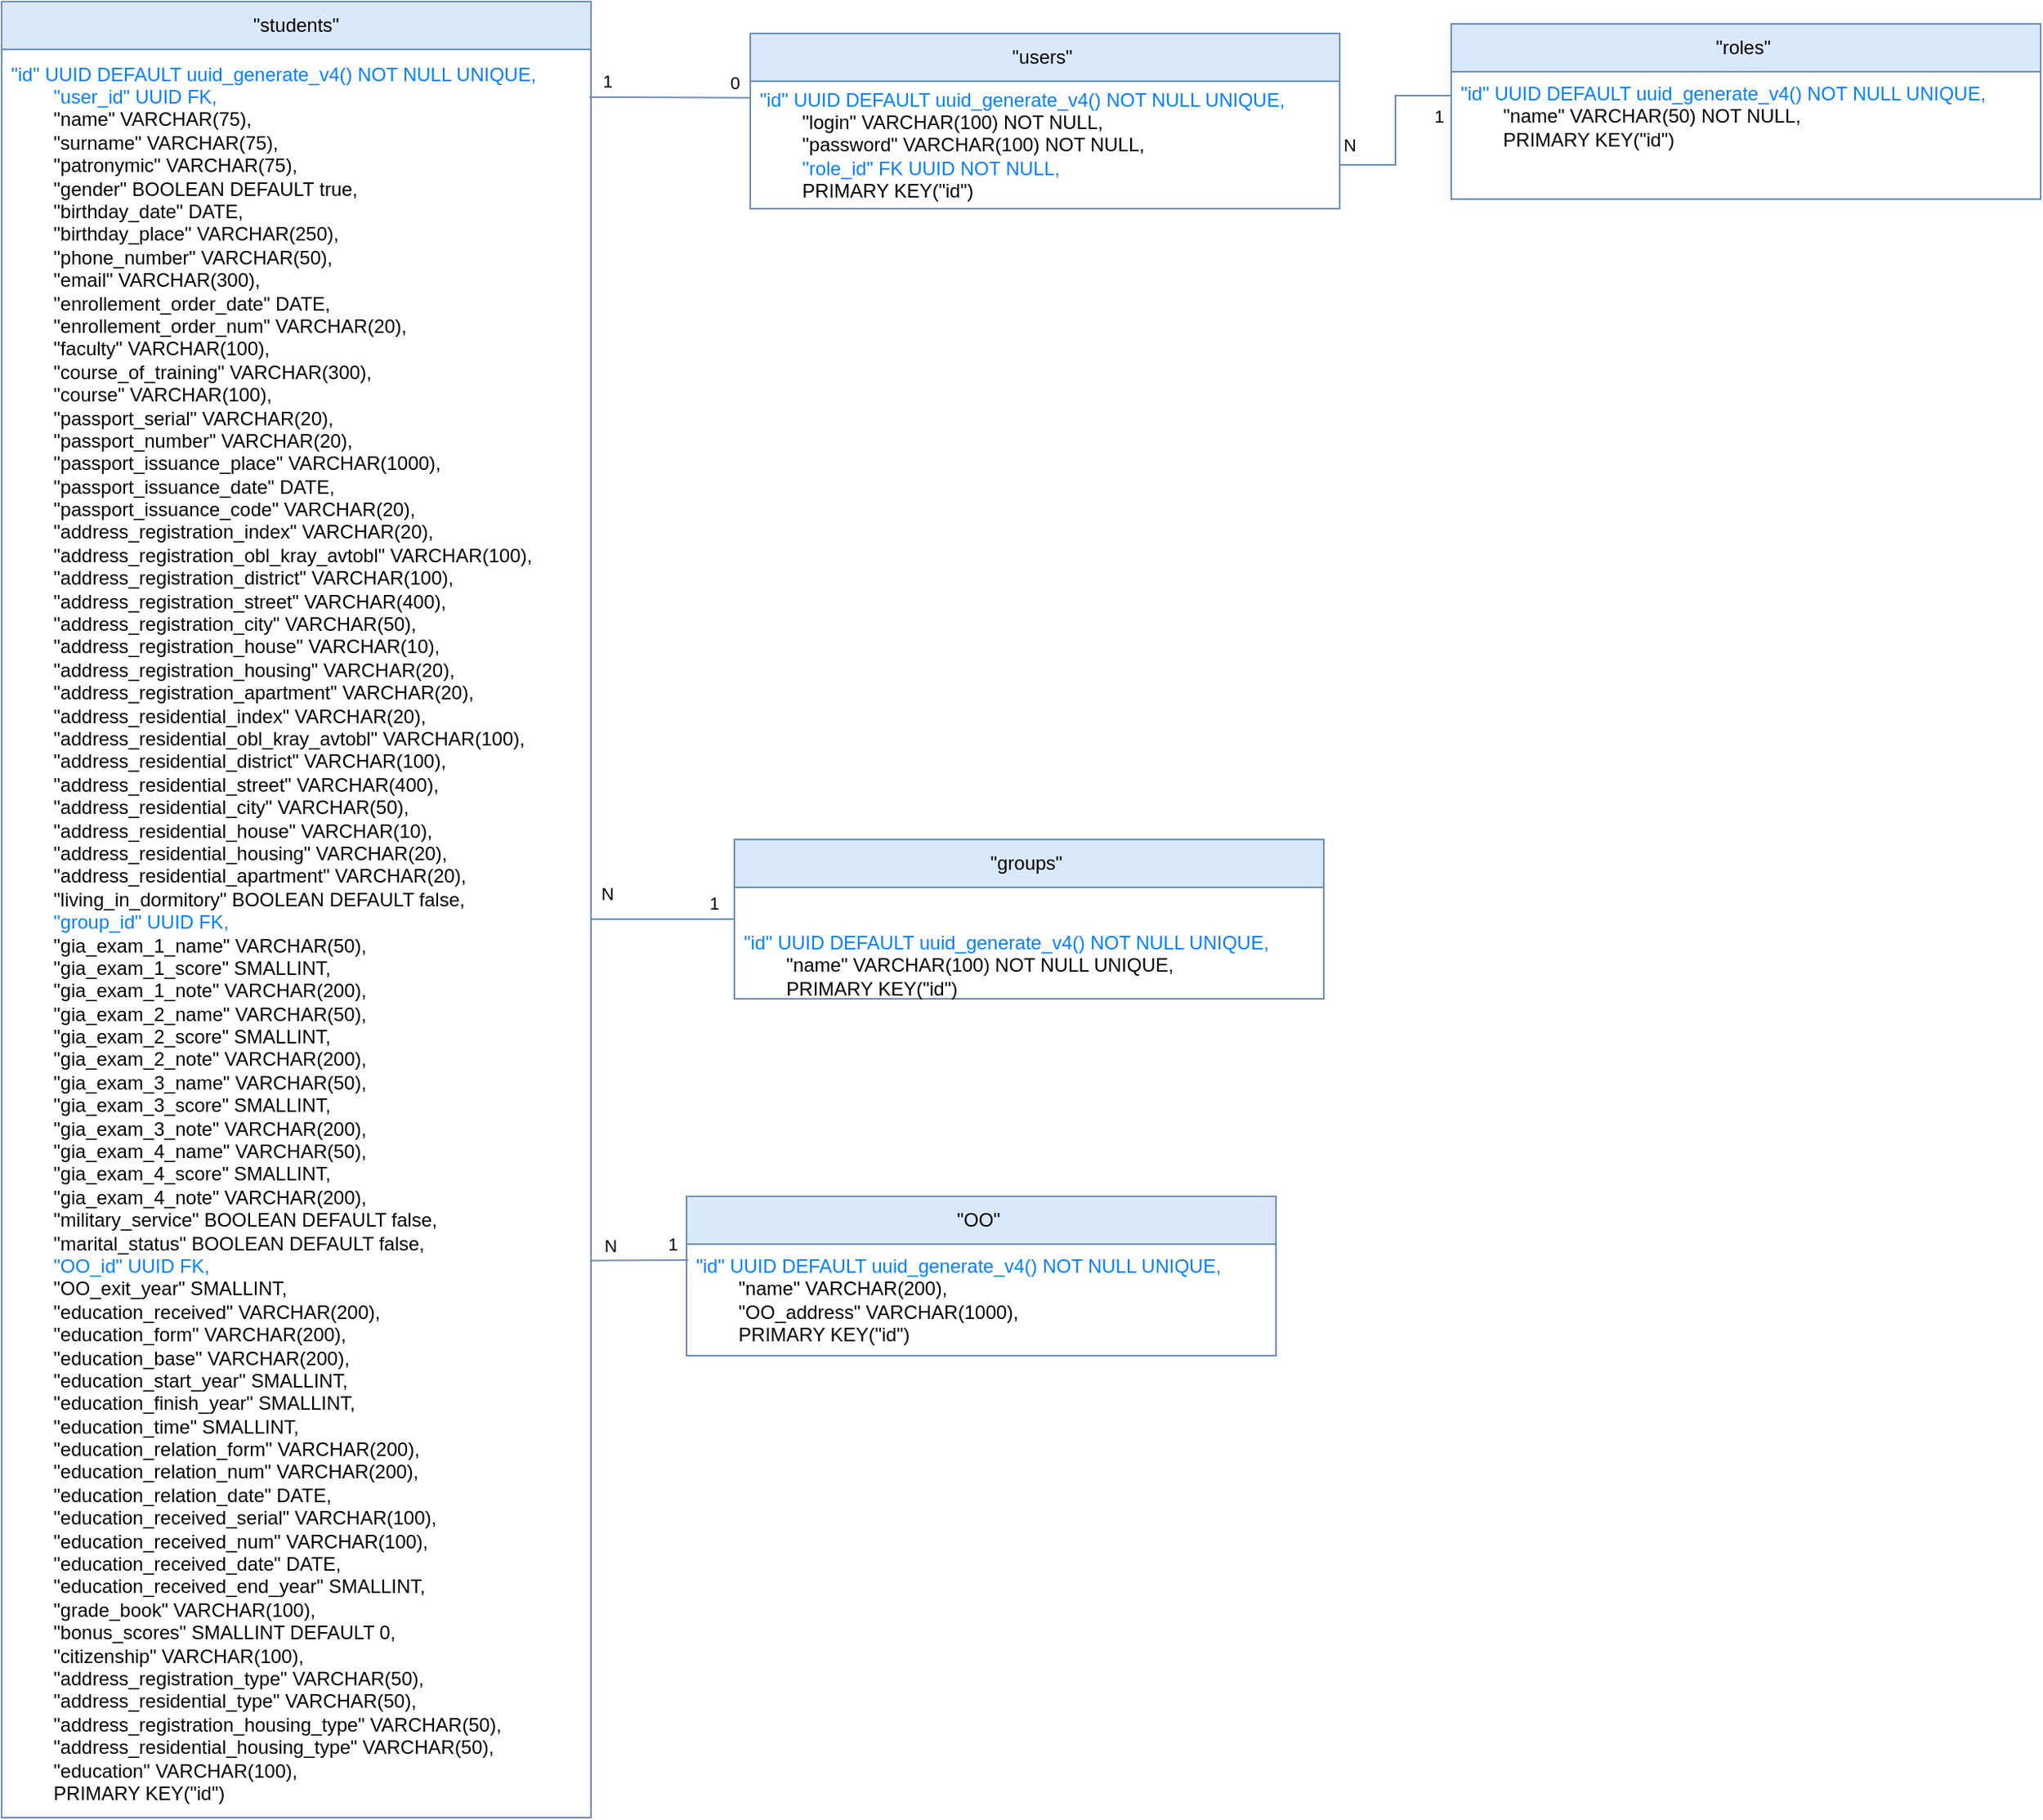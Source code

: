 <mxfile version="26.1.3">
  <diagram name="Страница — 1" id="QWXz0JCCiYhHesBaSHfz">
    <mxGraphModel dx="1797" dy="999" grid="1" gridSize="10" guides="1" tooltips="1" connect="1" arrows="1" fold="1" page="1" pageScale="1" pageWidth="827" pageHeight="1169" math="0" shadow="0">
      <root>
        <mxCell id="0" />
        <mxCell id="1" parent="0" />
        <mxCell id="ZzuabI4asdxspsGsZata-1" value="&lt;div&gt;&lt;span style=&quot;background-color: transparent; color: light-dark(rgb(0, 0, 0), rgb(255, 255, 255));&quot;&gt;&quot;students&quot;&lt;/span&gt;&lt;/div&gt;" style="swimlane;fontStyle=0;childLayout=stackLayout;horizontal=1;startSize=30;horizontalStack=0;resizeParent=1;resizeParentMax=0;resizeLast=0;collapsible=1;marginBottom=0;whiteSpace=wrap;html=1;fillColor=#dae8fc;strokeColor=#6c8ebf;" vertex="1" parent="1">
          <mxGeometry x="70" y="60" width="370" height="1140" as="geometry">
            <mxRectangle x="70" y="60" width="90" height="30" as="alternateBounds" />
          </mxGeometry>
        </mxCell>
        <mxCell id="ZzuabI4asdxspsGsZata-2" value="&lt;div&gt;&lt;font style=&quot;color: rgb(0, 127, 255);&quot;&gt;&quot;id&quot; UUID DEFAULT uuid_generate_v4() NOT NULL UNIQUE,&lt;/font&gt;&lt;/div&gt;&lt;div&gt;&lt;span style=&quot;white-space: normal;&quot;&gt;&lt;font style=&quot;color: rgb(0, 127, 255);&quot;&gt;&lt;span style=&quot;white-space:pre&quot;&gt;&#x9;&lt;/span&gt;&quot;user_id&quot; UUID&lt;/font&gt;&lt;/span&gt;&lt;span style=&quot;color: rgb(0, 127, 255); background-color: transparent;&quot;&gt;&amp;nbsp;&lt;/span&gt;&lt;span style=&quot;color: rgb(0, 127, 255); background-color: transparent;&quot;&gt;FK&lt;/span&gt;&lt;span style=&quot;color: light-dark(rgb(0, 127, 255), rgb(49, 158, 255)); background-color: transparent;&quot;&gt;,&lt;/span&gt;&lt;/div&gt;&lt;div&gt;&lt;span style=&quot;white-space: normal;&quot;&gt;&lt;span style=&quot;white-space:pre&quot;&gt;&#x9;&lt;/span&gt;&quot;name&quot; VARCHAR(75),&lt;/span&gt;&lt;/div&gt;&lt;div&gt;&lt;span style=&quot;white-space: normal;&quot;&gt;&lt;span style=&quot;white-space:pre&quot;&gt;&#x9;&lt;/span&gt;&quot;surname&quot; VARCHAR(75),&lt;/span&gt;&lt;/div&gt;&lt;div&gt;&lt;span style=&quot;white-space: normal;&quot;&gt;&lt;span style=&quot;white-space:pre&quot;&gt;&#x9;&lt;/span&gt;&quot;patronymic&quot; VARCHAR(75),&lt;/span&gt;&lt;/div&gt;&lt;div&gt;&lt;span style=&quot;white-space: normal;&quot;&gt;&lt;span style=&quot;white-space:pre&quot;&gt;&#x9;&lt;/span&gt;&quot;gender&quot; BOOLEAN DEFAULT true,&lt;/span&gt;&lt;/div&gt;&lt;div&gt;&lt;span style=&quot;white-space: normal;&quot;&gt;&lt;span style=&quot;white-space:pre&quot;&gt;&#x9;&lt;/span&gt;&quot;birthday_date&quot; DATE,&lt;/span&gt;&lt;/div&gt;&lt;div&gt;&lt;span style=&quot;white-space: normal;&quot;&gt;&lt;span style=&quot;white-space:pre&quot;&gt;&#x9;&lt;/span&gt;&quot;birthday_place&quot; VARCHAR(250),&lt;/span&gt;&lt;/div&gt;&lt;div&gt;&lt;span style=&quot;white-space: normal;&quot;&gt;&lt;span style=&quot;white-space:pre&quot;&gt;&#x9;&lt;/span&gt;&quot;phone_number&quot; VARCHAR(50),&lt;/span&gt;&lt;/div&gt;&lt;div&gt;&lt;span style=&quot;white-space: normal;&quot;&gt;&lt;span style=&quot;white-space:pre&quot;&gt;&#x9;&lt;/span&gt;&quot;email&quot; VARCHAR(300),&lt;/span&gt;&lt;/div&gt;&lt;div&gt;&lt;span style=&quot;white-space: normal;&quot;&gt;&lt;span style=&quot;white-space:pre&quot;&gt;&#x9;&lt;/span&gt;&quot;enrollement_order_date&quot; DATE,&lt;/span&gt;&lt;/div&gt;&lt;div&gt;&lt;span style=&quot;white-space: normal;&quot;&gt;&lt;span style=&quot;white-space:pre&quot;&gt;&#x9;&lt;/span&gt;&quot;enrollement_order_num&quot; VARCHAR(20),&lt;/span&gt;&lt;/div&gt;&lt;div&gt;&lt;span style=&quot;white-space: normal;&quot;&gt;&lt;span style=&quot;white-space:pre&quot;&gt;&#x9;&lt;/span&gt;&quot;faculty&quot; VARCHAR(100),&lt;/span&gt;&lt;/div&gt;&lt;div&gt;&lt;span style=&quot;white-space: normal;&quot;&gt;&lt;span style=&quot;white-space:pre&quot;&gt;&#x9;&lt;/span&gt;&quot;course_of_training&quot; VARCHAR(300),&lt;/span&gt;&lt;/div&gt;&lt;div&gt;&lt;span style=&quot;white-space: normal;&quot;&gt;&lt;span style=&quot;white-space:pre&quot;&gt;&#x9;&lt;/span&gt;&quot;course&quot; VARCHAR(100),&lt;/span&gt;&lt;/div&gt;&lt;div&gt;&lt;span style=&quot;white-space: normal;&quot;&gt;&lt;span style=&quot;white-space:pre&quot;&gt;&#x9;&lt;/span&gt;&quot;passport_serial&quot; VARCHAR(20),&lt;/span&gt;&lt;/div&gt;&lt;div&gt;&lt;span style=&quot;white-space: normal;&quot;&gt;&lt;span style=&quot;white-space:pre&quot;&gt;&#x9;&lt;/span&gt;&quot;passport_number&quot; VARCHAR(20),&lt;/span&gt;&lt;/div&gt;&lt;div&gt;&lt;span style=&quot;white-space: normal;&quot;&gt;&lt;span style=&quot;white-space:pre&quot;&gt;&#x9;&lt;/span&gt;&quot;passport_issuance_place&quot; VARCHAR(1000),&lt;/span&gt;&lt;/div&gt;&lt;div&gt;&lt;span style=&quot;white-space: normal;&quot;&gt;&lt;span style=&quot;white-space:pre&quot;&gt;&#x9;&lt;/span&gt;&quot;passport_issuance_date&quot; DATE,&lt;/span&gt;&lt;/div&gt;&lt;div&gt;&lt;span style=&quot;white-space: normal;&quot;&gt;&lt;span style=&quot;white-space:pre&quot;&gt;&#x9;&lt;/span&gt;&quot;passport_issuance_code&quot; VARCHAR(20),&lt;/span&gt;&lt;/div&gt;&lt;div&gt;&lt;span style=&quot;white-space: normal;&quot;&gt;&lt;span style=&quot;white-space:pre&quot;&gt;&#x9;&lt;/span&gt;&quot;address_registration_index&quot; VARCHAR(20),&lt;/span&gt;&lt;/div&gt;&lt;div&gt;&lt;span style=&quot;white-space: normal;&quot;&gt;&lt;span style=&quot;white-space:pre&quot;&gt;&#x9;&lt;/span&gt;&quot;address_registration_obl_kray_avtobl&quot; VARCHAR(100),&lt;/span&gt;&lt;/div&gt;&lt;div&gt;&lt;span style=&quot;white-space: normal;&quot;&gt;&lt;span style=&quot;white-space:pre&quot;&gt;&#x9;&lt;/span&gt;&quot;address_registration_district&quot; VARCHAR(100),&lt;/span&gt;&lt;/div&gt;&lt;div&gt;&lt;span style=&quot;white-space: normal;&quot;&gt;&lt;span style=&quot;white-space:pre&quot;&gt;&#x9;&lt;/span&gt;&quot;address_registration_street&quot; VARCHAR(400),&lt;/span&gt;&lt;/div&gt;&lt;div&gt;&lt;span style=&quot;white-space: normal;&quot;&gt;&lt;span style=&quot;white-space:pre&quot;&gt;&#x9;&lt;/span&gt;&quot;address_registration_city&quot; VARCHAR(50),&lt;/span&gt;&lt;/div&gt;&lt;div&gt;&lt;span style=&quot;white-space: normal;&quot;&gt;&lt;span style=&quot;white-space:pre&quot;&gt;&#x9;&lt;/span&gt;&quot;address_registration_house&quot; VARCHAR(10),&lt;/span&gt;&lt;/div&gt;&lt;div&gt;&lt;span style=&quot;white-space: normal;&quot;&gt;&lt;span style=&quot;white-space:pre&quot;&gt;&#x9;&lt;/span&gt;&quot;address_registration_housing&quot; VARCHAR(20),&lt;/span&gt;&lt;/div&gt;&lt;div&gt;&lt;span style=&quot;white-space: normal;&quot;&gt;&lt;span style=&quot;white-space:pre&quot;&gt;&#x9;&lt;/span&gt;&quot;address_registration_apartment&quot; VARCHAR(20),&lt;/span&gt;&lt;/div&gt;&lt;div&gt;&lt;span style=&quot;white-space: normal;&quot;&gt;&lt;span style=&quot;white-space:pre&quot;&gt;&#x9;&lt;/span&gt;&quot;address_residential_index&quot; VARCHAR(20),&lt;/span&gt;&lt;/div&gt;&lt;div&gt;&lt;span style=&quot;white-space: normal;&quot;&gt;&lt;span style=&quot;white-space:pre&quot;&gt;&#x9;&lt;/span&gt;&quot;address_residential_obl_kray_avtobl&quot; VARCHAR(100),&lt;/span&gt;&lt;/div&gt;&lt;div&gt;&lt;span style=&quot;white-space: normal;&quot;&gt;&lt;span style=&quot;white-space:pre&quot;&gt;&#x9;&lt;/span&gt;&quot;address_residential_district&quot; VARCHAR(100),&lt;/span&gt;&lt;/div&gt;&lt;div&gt;&lt;span style=&quot;white-space: normal;&quot;&gt;&lt;span style=&quot;white-space:pre&quot;&gt;&#x9;&lt;/span&gt;&quot;address_residential_street&quot; VARCHAR(400),&lt;/span&gt;&lt;/div&gt;&lt;div&gt;&lt;span style=&quot;white-space: normal;&quot;&gt;&lt;span style=&quot;white-space:pre&quot;&gt;&#x9;&lt;/span&gt;&quot;address_residential_city&quot; VARCHAR(50),&lt;/span&gt;&lt;/div&gt;&lt;div&gt;&lt;span style=&quot;white-space: normal;&quot;&gt;&lt;span style=&quot;white-space:pre&quot;&gt;&#x9;&lt;/span&gt;&quot;address_residential_house&quot; VARCHAR(10),&lt;/span&gt;&lt;/div&gt;&lt;div&gt;&lt;span style=&quot;white-space: normal;&quot;&gt;&lt;span style=&quot;white-space:pre&quot;&gt;&#x9;&lt;/span&gt;&quot;address_residential_housing&quot; VARCHAR(20),&lt;/span&gt;&lt;/div&gt;&lt;div&gt;&lt;span style=&quot;white-space: normal;&quot;&gt;&lt;span style=&quot;white-space:pre&quot;&gt;&#x9;&lt;/span&gt;&quot;address_residential_apartment&quot; VARCHAR(20),&lt;/span&gt;&lt;/div&gt;&lt;div&gt;&lt;span style=&quot;white-space: normal;&quot;&gt;&lt;span style=&quot;white-space:pre&quot;&gt;&#x9;&lt;/span&gt;&quot;living_in_dormitory&quot; BOOLEAN DEFAULT false,&lt;/span&gt;&lt;/div&gt;&lt;div&gt;&lt;span style=&quot;white-space: normal;&quot;&gt;&lt;font style=&quot;color: rgb(0, 127, 255);&quot;&gt;&lt;span style=&quot;white-space:pre&quot;&gt;&#x9;&lt;/span&gt;&quot;group_id&quot; UUID FK,&lt;/font&gt;&lt;/span&gt;&lt;/div&gt;&lt;div&gt;&lt;span style=&quot;white-space: normal;&quot;&gt;&lt;span style=&quot;white-space:pre&quot;&gt;&#x9;&lt;/span&gt;&quot;gia_exam_1_name&quot; VARCHAR(50),&lt;/span&gt;&lt;/div&gt;&lt;div&gt;&lt;span style=&quot;white-space: normal;&quot;&gt;&lt;span style=&quot;white-space:pre&quot;&gt;&#x9;&lt;/span&gt;&quot;gia_exam_1_score&quot; SMALLINT,&lt;/span&gt;&lt;/div&gt;&lt;div&gt;&lt;span style=&quot;white-space: normal;&quot;&gt;&lt;span style=&quot;white-space:pre&quot;&gt;&#x9;&lt;/span&gt;&quot;gia_exam_1_note&quot; VARCHAR(200),&lt;/span&gt;&lt;/div&gt;&lt;div&gt;&lt;span style=&quot;white-space: normal;&quot;&gt;&lt;span style=&quot;white-space:pre&quot;&gt;&#x9;&lt;/span&gt;&quot;gia_exam_2_name&quot; VARCHAR(50),&lt;/span&gt;&lt;/div&gt;&lt;div&gt;&lt;span style=&quot;white-space: normal;&quot;&gt;&lt;span style=&quot;white-space:pre&quot;&gt;&#x9;&lt;/span&gt;&quot;gia_exam_2_score&quot; SMALLINT,&lt;/span&gt;&lt;/div&gt;&lt;div&gt;&lt;span style=&quot;white-space: normal;&quot;&gt;&lt;span style=&quot;white-space:pre&quot;&gt;&#x9;&lt;/span&gt;&quot;gia_exam_2_note&quot; VARCHAR(200),&lt;/span&gt;&lt;/div&gt;&lt;div&gt;&lt;span style=&quot;white-space: normal;&quot;&gt;&lt;span style=&quot;white-space:pre&quot;&gt;&#x9;&lt;/span&gt;&quot;gia_exam_3_name&quot; VARCHAR(50),&lt;/span&gt;&lt;/div&gt;&lt;div&gt;&lt;span style=&quot;white-space: normal;&quot;&gt;&lt;span style=&quot;white-space:pre&quot;&gt;&#x9;&lt;/span&gt;&quot;gia_exam_3_score&quot; SMALLINT,&lt;/span&gt;&lt;/div&gt;&lt;div&gt;&lt;span style=&quot;white-space: normal;&quot;&gt;&lt;span style=&quot;white-space:pre&quot;&gt;&#x9;&lt;/span&gt;&quot;gia_exam_3_note&quot; VARCHAR(200),&lt;/span&gt;&lt;/div&gt;&lt;div&gt;&lt;span style=&quot;white-space: normal;&quot;&gt;&lt;span style=&quot;white-space:pre&quot;&gt;&#x9;&lt;/span&gt;&quot;gia_exam_4_name&quot; VARCHAR(50),&lt;/span&gt;&lt;/div&gt;&lt;div&gt;&lt;span style=&quot;white-space: normal;&quot;&gt;&lt;span style=&quot;white-space:pre&quot;&gt;&#x9;&lt;/span&gt;&quot;gia_exam_4_score&quot; SMALLINT,&lt;/span&gt;&lt;/div&gt;&lt;div&gt;&lt;span style=&quot;white-space: normal;&quot;&gt;&lt;span style=&quot;white-space:pre&quot;&gt;&#x9;&lt;/span&gt;&quot;gia_exam_4_note&quot; VARCHAR(200),&lt;/span&gt;&lt;/div&gt;&lt;div&gt;&lt;span style=&quot;white-space: normal;&quot;&gt;&lt;span style=&quot;white-space:pre&quot;&gt;&#x9;&lt;/span&gt;&quot;military_service&quot; BOOLEAN DEFAULT false,&lt;/span&gt;&lt;/div&gt;&lt;div&gt;&lt;span style=&quot;white-space: normal;&quot;&gt;&lt;span style=&quot;white-space:pre&quot;&gt;&#x9;&lt;/span&gt;&quot;marital_status&quot; BOOLEAN DEFAULT false,&lt;/span&gt;&lt;/div&gt;&lt;div&gt;&lt;span style=&quot;white-space: normal;&quot;&gt;&lt;font style=&quot;color: rgb(0, 127, 255);&quot;&gt;&lt;span style=&quot;white-space:pre&quot;&gt;&#x9;&lt;/span&gt;&quot;OO_id&quot; UUID&lt;/font&gt;&lt;/span&gt;&lt;span style=&quot;color: rgb(0, 127, 255); background-color: transparent;&quot;&gt;&amp;nbsp;&lt;/span&gt;&lt;span style=&quot;color: rgb(0, 127, 255); background-color: transparent;&quot;&gt;FK&lt;/span&gt;&lt;span style=&quot;color: light-dark(rgb(0, 127, 255), rgb(49, 158, 255)); background-color: transparent;&quot;&gt;,&lt;/span&gt;&lt;/div&gt;&lt;div&gt;&lt;span style=&quot;white-space: normal;&quot;&gt;&lt;span style=&quot;white-space:pre&quot;&gt;&#x9;&lt;/span&gt;&quot;OO_exit_year&quot; SMALLINT,&lt;/span&gt;&lt;/div&gt;&lt;div&gt;&lt;span style=&quot;white-space: normal;&quot;&gt;&lt;span style=&quot;white-space:pre&quot;&gt;&#x9;&lt;/span&gt;&quot;education_received&quot; VARCHAR(200),&lt;/span&gt;&lt;/div&gt;&lt;div&gt;&lt;span style=&quot;white-space: normal;&quot;&gt;&lt;span style=&quot;white-space:pre&quot;&gt;&#x9;&lt;/span&gt;&quot;education_form&quot; VARCHAR(200),&lt;/span&gt;&lt;/div&gt;&lt;div&gt;&lt;span style=&quot;white-space: normal;&quot;&gt;&lt;span style=&quot;white-space:pre&quot;&gt;&#x9;&lt;/span&gt;&quot;education_base&quot; VARCHAR(200),&lt;/span&gt;&lt;/div&gt;&lt;div&gt;&lt;span style=&quot;white-space: normal;&quot;&gt;&lt;span style=&quot;white-space:pre&quot;&gt;&#x9;&lt;/span&gt;&quot;education_start_year&quot; SMALLINT,&lt;/span&gt;&lt;/div&gt;&lt;div&gt;&lt;span style=&quot;white-space: normal;&quot;&gt;&lt;span style=&quot;white-space:pre&quot;&gt;&#x9;&lt;/span&gt;&quot;education_finish_year&quot; SMALLINT,&lt;/span&gt;&lt;/div&gt;&lt;div&gt;&lt;span style=&quot;white-space: normal;&quot;&gt;&lt;span style=&quot;white-space:pre&quot;&gt;&#x9;&lt;/span&gt;&quot;education_time&quot; SMALLINT,&lt;/span&gt;&lt;/div&gt;&lt;div&gt;&lt;span style=&quot;white-space: normal;&quot;&gt;&lt;span style=&quot;white-space:pre&quot;&gt;&#x9;&lt;/span&gt;&quot;education_relation_form&quot; VARCHAR(200),&lt;/span&gt;&lt;/div&gt;&lt;div&gt;&lt;span style=&quot;white-space: normal;&quot;&gt;&lt;span style=&quot;white-space:pre&quot;&gt;&#x9;&lt;/span&gt;&quot;education_relation_num&quot; VARCHAR(200),&lt;/span&gt;&lt;/div&gt;&lt;div&gt;&lt;span style=&quot;white-space: normal;&quot;&gt;&lt;span style=&quot;white-space:pre&quot;&gt;&#x9;&lt;/span&gt;&quot;education_relation_date&quot; DATE,&lt;/span&gt;&lt;/div&gt;&lt;div&gt;&lt;span style=&quot;white-space: normal;&quot;&gt;&lt;span style=&quot;white-space:pre&quot;&gt;&#x9;&lt;/span&gt;&quot;education_received_serial&quot; VARCHAR(100),&lt;/span&gt;&lt;/div&gt;&lt;div&gt;&lt;span style=&quot;white-space: normal;&quot;&gt;&lt;span style=&quot;white-space:pre&quot;&gt;&#x9;&lt;/span&gt;&quot;education_received_num&quot; VARCHAR(100),&lt;/span&gt;&lt;/div&gt;&lt;div&gt;&lt;span style=&quot;white-space: normal;&quot;&gt;&lt;span style=&quot;white-space:pre&quot;&gt;&#x9;&lt;/span&gt;&quot;education_received_date&quot; DATE,&lt;/span&gt;&lt;/div&gt;&lt;div&gt;&lt;span style=&quot;white-space: normal;&quot;&gt;&lt;span style=&quot;white-space:pre&quot;&gt;&#x9;&lt;/span&gt;&quot;education_received_end_year&quot; SMALLINT,&lt;/span&gt;&lt;/div&gt;&lt;div&gt;&lt;span style=&quot;white-space: normal;&quot;&gt;&lt;span style=&quot;white-space:pre&quot;&gt;&#x9;&lt;/span&gt;&quot;grade_book&quot; VARCHAR(100),&lt;/span&gt;&lt;/div&gt;&lt;div&gt;&lt;span style=&quot;white-space: normal;&quot;&gt;&lt;span style=&quot;white-space:pre&quot;&gt;&#x9;&lt;/span&gt;&quot;bonus_scores&quot; SMALLINT DEFAULT 0,&lt;/span&gt;&lt;/div&gt;&lt;div&gt;&lt;span style=&quot;white-space: normal;&quot;&gt;&lt;span style=&quot;white-space:pre&quot;&gt;&#x9;&lt;/span&gt;&quot;citizenship&quot; VARCHAR(100),&lt;/span&gt;&lt;/div&gt;&lt;div&gt;&lt;span style=&quot;white-space: normal;&quot;&gt;&lt;span style=&quot;white-space:pre&quot;&gt;&#x9;&lt;/span&gt;&quot;address_registration_type&quot; VARCHAR(50),&lt;/span&gt;&lt;/div&gt;&lt;div&gt;&lt;span style=&quot;white-space: normal;&quot;&gt;&lt;span style=&quot;white-space:pre&quot;&gt;&#x9;&lt;/span&gt;&quot;address_residential_type&quot; VARCHAR(50),&lt;/span&gt;&lt;/div&gt;&lt;div&gt;&lt;span style=&quot;white-space: normal;&quot;&gt;&lt;span style=&quot;white-space:pre&quot;&gt;&#x9;&lt;/span&gt;&quot;address_registration_housing_type&quot; VARCHAR(50),&lt;/span&gt;&lt;/div&gt;&lt;div&gt;&lt;span style=&quot;white-space: normal;&quot;&gt;&lt;span style=&quot;white-space:pre&quot;&gt;&#x9;&lt;/span&gt;&quot;address_residential_housing_type&quot; VARCHAR(50),&lt;/span&gt;&lt;/div&gt;&lt;div&gt;&lt;span style=&quot;white-space: normal;&quot;&gt;&lt;span style=&quot;white-space:pre&quot;&gt;&#x9;&lt;/span&gt;&quot;education&quot; VARCHAR(100),&lt;/span&gt;&lt;/div&gt;&lt;div style=&quot;&quot;&gt;&lt;span style=&quot;white-space: normal;&quot;&gt;&lt;span style=&quot;white-space:pre&quot;&gt;&#x9;&lt;/span&gt;PRIMARY KEY(&quot;id&quot;)&lt;/span&gt;&lt;/div&gt;" style="text;strokeColor=none;fillColor=none;align=left;verticalAlign=middle;spacingLeft=4;spacingRight=4;overflow=hidden;points=[[0,0.5],[1,0.5]];portConstraint=eastwest;rotatable=0;whiteSpace=wrap;html=1;" vertex="1" parent="ZzuabI4asdxspsGsZata-1">
          <mxGeometry y="30" width="370" height="1110" as="geometry" />
        </mxCell>
        <mxCell id="ZzuabI4asdxspsGsZata-5" value="&quot;groups&quot;&amp;nbsp;" style="swimlane;fontStyle=0;childLayout=stackLayout;horizontal=1;startSize=30;horizontalStack=0;resizeParent=1;resizeParentMax=0;resizeLast=0;collapsible=1;marginBottom=0;whiteSpace=wrap;html=1;fillColor=#dae8fc;strokeColor=#6c8ebf;" vertex="1" parent="1">
          <mxGeometry x="530" y="586" width="370" height="100" as="geometry">
            <mxRectangle x="480" y="660" width="90" height="30" as="alternateBounds" />
          </mxGeometry>
        </mxCell>
        <mxCell id="ZzuabI4asdxspsGsZata-7" value="&quot;OO&quot;&amp;nbsp;" style="swimlane;fontStyle=0;childLayout=stackLayout;horizontal=1;startSize=30;horizontalStack=0;resizeParent=1;resizeParentMax=0;resizeLast=0;collapsible=1;marginBottom=0;whiteSpace=wrap;html=1;fillColor=#dae8fc;strokeColor=#6c8ebf;" vertex="1" parent="1">
          <mxGeometry x="500" y="810" width="370" height="100" as="geometry">
            <mxRectangle x="510" y="960" width="70" height="30" as="alternateBounds" />
          </mxGeometry>
        </mxCell>
        <mxCell id="ZzuabI4asdxspsGsZata-8" value="&lt;div&gt;&lt;font style=&quot;color: rgb(0, 127, 255);&quot;&gt;&quot;id&quot; UUID DEFAULT uuid_generate_v4() NOT NULL UNIQUE,&lt;/font&gt;&lt;/div&gt;&lt;div&gt;&lt;span style=&quot;white-space: normal;&quot;&gt;&lt;span style=&quot;white-space:pre&quot;&gt;&#x9;&lt;/span&gt;&quot;name&quot; VARCHAR(200),&lt;/span&gt;&lt;/div&gt;&lt;div&gt;&lt;span style=&quot;white-space: normal;&quot;&gt;&lt;span style=&quot;white-space:pre&quot;&gt;&#x9;&lt;/span&gt;&quot;OO_address&quot; VARCHAR(1000),&lt;/span&gt;&lt;/div&gt;&lt;div&gt;&lt;span style=&quot;white-space: normal;&quot;&gt;&lt;span style=&quot;white-space:pre&quot;&gt;&#x9;&lt;/span&gt;PRIMARY KEY(&quot;id&quot;)&lt;/span&gt;&lt;/div&gt;" style="text;strokeColor=none;fillColor=none;align=left;verticalAlign=middle;spacingLeft=4;spacingRight=4;overflow=hidden;points=[[0,0.5],[1,0.5]];portConstraint=eastwest;rotatable=0;whiteSpace=wrap;html=1;" vertex="1" parent="ZzuabI4asdxspsGsZata-7">
          <mxGeometry y="30" width="370" height="70" as="geometry" />
        </mxCell>
        <mxCell id="ZzuabI4asdxspsGsZata-9" value="&quot;users&quot;&amp;nbsp;" style="swimlane;fontStyle=0;childLayout=stackLayout;horizontal=1;startSize=30;horizontalStack=0;resizeParent=1;resizeParentMax=0;resizeLast=0;collapsible=1;marginBottom=0;whiteSpace=wrap;html=1;fillColor=#dae8fc;strokeColor=#6c8ebf;" vertex="1" parent="1">
          <mxGeometry x="540" y="80" width="370" height="110" as="geometry">
            <mxRectangle x="480" y="320" width="80" height="30" as="alternateBounds" />
          </mxGeometry>
        </mxCell>
        <mxCell id="ZzuabI4asdxspsGsZata-10" value="&lt;div&gt;&lt;font style=&quot;color: rgb(0, 127, 255);&quot;&gt;&quot;id&quot; UUID DEFAULT uuid_generate_v4() NOT NULL UNIQUE,&lt;/font&gt;&lt;/div&gt;&lt;div&gt;&lt;span style=&quot;white-space: normal;&quot;&gt;&lt;span style=&quot;white-space:pre&quot;&gt;&#x9;&lt;/span&gt;&quot;login&quot; VARCHAR(100) NOT NULL,&lt;/span&gt;&lt;/div&gt;&lt;div&gt;&lt;span style=&quot;white-space: normal;&quot;&gt;&lt;span style=&quot;white-space:pre&quot;&gt;&#x9;&lt;/span&gt;&quot;password&quot; VARCHAR(100) NOT NULL,&lt;/span&gt;&lt;/div&gt;&lt;div&gt;&lt;span style=&quot;white-space: normal;&quot;&gt;&lt;font style=&quot;color: rgb(0, 127, 255);&quot;&gt;&lt;span style=&quot;white-space:pre&quot;&gt;&#x9;&lt;/span&gt;&quot;role_id&quot; FK UUID NOT NULL,&lt;/font&gt;&lt;/span&gt;&lt;/div&gt;&lt;div&gt;&lt;span style=&quot;white-space: normal;&quot;&gt;&lt;span style=&quot;white-space:pre&quot;&gt;&#x9;&lt;/span&gt;PRIMARY KEY(&quot;id&quot;)&lt;/span&gt;&lt;/div&gt;" style="text;strokeColor=none;fillColor=none;align=left;verticalAlign=middle;spacingLeft=4;spacingRight=4;overflow=hidden;points=[[0,0.5],[1,0.5]];portConstraint=eastwest;rotatable=0;whiteSpace=wrap;html=1;" vertex="1" parent="ZzuabI4asdxspsGsZata-9">
          <mxGeometry y="30" width="370" height="80" as="geometry" />
        </mxCell>
        <mxCell id="ZzuabI4asdxspsGsZata-11" value="&quot;roles&quot;&amp;nbsp;" style="swimlane;fontStyle=0;childLayout=stackLayout;horizontal=1;startSize=30;horizontalStack=0;resizeParent=1;resizeParentMax=0;resizeLast=0;collapsible=1;marginBottom=0;whiteSpace=wrap;html=1;fillColor=#dae8fc;strokeColor=#6c8ebf;align=center;" vertex="1" parent="1">
          <mxGeometry x="980" y="74" width="370" height="110" as="geometry">
            <mxRectangle x="480" y="470" width="80" height="30" as="alternateBounds" />
          </mxGeometry>
        </mxCell>
        <mxCell id="ZzuabI4asdxspsGsZata-12" value="&lt;div&gt;&lt;font style=&quot;color: rgb(0, 127, 255);&quot;&gt;&quot;id&quot; UUID DEFAULT uuid_generate_v4() NOT NULL UNIQUE,&lt;/font&gt;&lt;/div&gt;&lt;div&gt;&lt;span style=&quot;white-space: normal;&quot;&gt;&lt;span style=&quot;white-space:pre&quot;&gt;&#x9;&lt;/span&gt;&quot;name&quot; VARCHAR(50) NOT NULL,&lt;/span&gt;&lt;/div&gt;&lt;div&gt;&lt;span style=&quot;white-space: normal;&quot;&gt;&lt;span style=&quot;white-space:pre&quot;&gt;&#x9;&lt;/span&gt;PRIMARY KEY(&quot;id&quot;)&lt;/span&gt;&lt;/div&gt;" style="text;strokeColor=none;fillColor=none;align=left;verticalAlign=top;spacingLeft=4;spacingRight=4;overflow=hidden;points=[[0,0.5],[1,0.5]];portConstraint=eastwest;rotatable=0;whiteSpace=wrap;html=1;" vertex="1" parent="ZzuabI4asdxspsGsZata-11">
          <mxGeometry y="30" width="370" height="80" as="geometry" />
        </mxCell>
        <mxCell id="ZzuabI4asdxspsGsZata-13" style="edgeStyle=orthogonalEdgeStyle;rounded=0;orthogonalLoop=1;jettySize=auto;html=1;entryX=-0.001;entryY=0.187;entryDx=0;entryDy=0;entryPerimeter=0;exitX=0.999;exitY=0.656;exitDx=0;exitDy=0;exitPerimeter=0;strokeColor=#6c8ebf;startArrow=none;startFill=0;endArrow=none;fillColor=#dae8fc;" edge="1" parent="1" source="ZzuabI4asdxspsGsZata-10" target="ZzuabI4asdxspsGsZata-12">
          <mxGeometry relative="1" as="geometry" />
        </mxCell>
        <mxCell id="ZzuabI4asdxspsGsZata-23" value="N" style="edgeLabel;html=1;align=center;verticalAlign=middle;resizable=0;points=[];" vertex="1" connectable="0" parent="ZzuabI4asdxspsGsZata-13">
          <mxGeometry x="-0.898" y="1" relative="1" as="geometry">
            <mxPoint y="-12" as="offset" />
          </mxGeometry>
        </mxCell>
        <mxCell id="ZzuabI4asdxspsGsZata-24" value="1" style="edgeLabel;html=1;align=center;verticalAlign=middle;resizable=0;points=[];" vertex="1" connectable="0" parent="ZzuabI4asdxspsGsZata-13">
          <mxGeometry x="0.871" y="1" relative="1" as="geometry">
            <mxPoint y="14" as="offset" />
          </mxGeometry>
        </mxCell>
        <mxCell id="ZzuabI4asdxspsGsZata-17" value="" style="endArrow=none;html=1;rounded=0;exitX=0;exitY=0.129;exitDx=0;exitDy=0;exitPerimeter=0;startFill=0;fillColor=#dae8fc;strokeColor=#6c8ebf;endFill=0;" edge="1" parent="1" source="ZzuabI4asdxspsGsZata-10">
          <mxGeometry width="50" height="50" relative="1" as="geometry">
            <mxPoint x="590" y="365" as="sourcePoint" />
            <mxPoint x="439" y="120" as="targetPoint" />
            <Array as="points">
              <mxPoint x="460" y="120" />
            </Array>
          </mxGeometry>
        </mxCell>
        <mxCell id="ZzuabI4asdxspsGsZata-21" value="1" style="edgeLabel;html=1;align=center;verticalAlign=middle;resizable=0;points=[];" vertex="1" connectable="0" parent="ZzuabI4asdxspsGsZata-17">
          <mxGeometry x="0.864" y="-1" relative="1" as="geometry">
            <mxPoint x="4" y="-9" as="offset" />
          </mxGeometry>
        </mxCell>
        <mxCell id="ZzuabI4asdxspsGsZata-22" value="0" style="edgeLabel;html=1;align=center;verticalAlign=middle;resizable=0;points=[];" vertex="1" connectable="0" parent="ZzuabI4asdxspsGsZata-17">
          <mxGeometry x="-0.94" y="-1" relative="1" as="geometry">
            <mxPoint x="-7" y="-9" as="offset" />
          </mxGeometry>
        </mxCell>
        <mxCell id="ZzuabI4asdxspsGsZata-19" style="edgeStyle=orthogonalEdgeStyle;rounded=0;orthogonalLoop=1;jettySize=auto;html=1;endArrow=none;startFill=0;fillColor=#dae8fc;strokeColor=#6c8ebf;" edge="1" parent="1" source="ZzuabI4asdxspsGsZata-5">
          <mxGeometry relative="1" as="geometry">
            <mxPoint x="440" y="636" as="targetPoint" />
          </mxGeometry>
        </mxCell>
        <mxCell id="ZzuabI4asdxspsGsZata-25" value="N" style="edgeLabel;html=1;align=center;verticalAlign=middle;resizable=0;points=[];" vertex="1" connectable="0" parent="ZzuabI4asdxspsGsZata-19">
          <mxGeometry x="0.792" y="-1" relative="1" as="geometry">
            <mxPoint y="-15" as="offset" />
          </mxGeometry>
        </mxCell>
        <mxCell id="ZzuabI4asdxspsGsZata-26" value="1" style="edgeLabel;html=1;align=center;verticalAlign=middle;resizable=0;points=[];" vertex="1" connectable="0" parent="ZzuabI4asdxspsGsZata-19">
          <mxGeometry x="-0.699" y="-1" relative="1" as="geometry">
            <mxPoint y="-9" as="offset" />
          </mxGeometry>
        </mxCell>
        <mxCell id="ZzuabI4asdxspsGsZata-20" style="edgeStyle=orthogonalEdgeStyle;rounded=0;orthogonalLoop=1;jettySize=auto;html=1;entryX=1;entryY=0.685;entryDx=0;entryDy=0;entryPerimeter=0;endArrow=none;startFill=0;fillColor=#dae8fc;strokeColor=#6c8ebf;" edge="1" parent="1" target="ZzuabI4asdxspsGsZata-2">
          <mxGeometry relative="1" as="geometry">
            <mxPoint x="501" y="850" as="sourcePoint" />
            <Array as="points">
              <mxPoint x="501" y="850" />
            </Array>
          </mxGeometry>
        </mxCell>
        <mxCell id="ZzuabI4asdxspsGsZata-28" value="1" style="edgeLabel;html=1;align=center;verticalAlign=middle;resizable=0;points=[];" vertex="1" connectable="0" parent="ZzuabI4asdxspsGsZata-20">
          <mxGeometry x="0.428" relative="1" as="geometry">
            <mxPoint x="33" y="-10" as="offset" />
          </mxGeometry>
        </mxCell>
        <mxCell id="ZzuabI4asdxspsGsZata-29" value="N" style="edgeLabel;html=1;align=center;verticalAlign=middle;resizable=0;points=[];" vertex="1" connectable="0" parent="ZzuabI4asdxspsGsZata-20">
          <mxGeometry x="0.602" y="-3" relative="1" as="geometry">
            <mxPoint y="-7" as="offset" />
          </mxGeometry>
        </mxCell>
        <mxCell id="ZzuabI4asdxspsGsZata-6" value="&lt;div&gt;&lt;font style=&quot;color: rgb(0, 127, 255);&quot;&gt;&quot;id&quot; UUID DEFAULT uuid_generate_v4() NOT NULL UNIQUE,&lt;/font&gt;&lt;/div&gt;&lt;div&gt;&lt;span style=&quot;white-space: normal;&quot;&gt;&lt;span style=&quot;white-space:pre&quot;&gt;&#x9;&lt;/span&gt;&quot;name&quot; VARCHAR(100) NOT NULL UNIQUE,&lt;/span&gt;&lt;/div&gt;&lt;div&gt;&lt;span style=&quot;white-space: normal;&quot;&gt;&lt;span style=&quot;white-space:pre&quot;&gt;&#x9;&lt;/span&gt;PRIMARY KEY(&quot;id&quot;)&lt;/span&gt;&lt;/div&gt;" style="text;strokeColor=none;fillColor=none;align=left;verticalAlign=middle;spacingLeft=4;spacingRight=4;overflow=hidden;points=[[0,0.5],[1,0.5]];portConstraint=eastwest;rotatable=0;whiteSpace=wrap;html=1;" vertex="1" parent="1">
          <mxGeometry x="530" y="630" width="370" height="70" as="geometry" />
        </mxCell>
      </root>
    </mxGraphModel>
  </diagram>
</mxfile>
